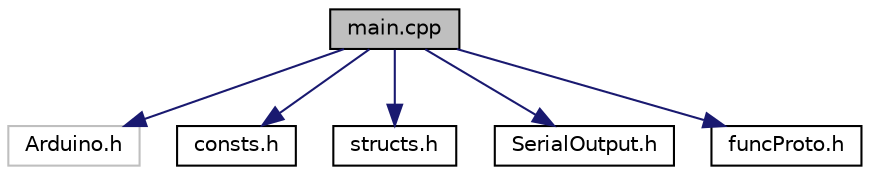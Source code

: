digraph "main.cpp"
{
 // LATEX_PDF_SIZE
  edge [fontname="Helvetica",fontsize="10",labelfontname="Helvetica",labelfontsize="10"];
  node [fontname="Helvetica",fontsize="10",shape=record];
  Node1 [label="main.cpp",height=0.2,width=0.4,color="black", fillcolor="grey75", style="filled", fontcolor="black",tooltip=" "];
  Node1 -> Node2 [color="midnightblue",fontsize="10",style="solid"];
  Node2 [label="Arduino.h",height=0.2,width=0.4,color="grey75", fillcolor="white", style="filled",tooltip=" "];
  Node1 -> Node3 [color="midnightblue",fontsize="10",style="solid"];
  Node3 [label="consts.h",height=0.2,width=0.4,color="black", fillcolor="white", style="filled",URL="$consts_8h.html",tooltip=" "];
  Node1 -> Node4 [color="midnightblue",fontsize="10",style="solid"];
  Node4 [label="structs.h",height=0.2,width=0.4,color="black", fillcolor="white", style="filled",URL="$structs_8h.html",tooltip=" "];
  Node1 -> Node5 [color="midnightblue",fontsize="10",style="solid"];
  Node5 [label="SerialOutput.h",height=0.2,width=0.4,color="black", fillcolor="white", style="filled",URL="$SerialOutput_8h.html",tooltip=" "];
  Node1 -> Node6 [color="midnightblue",fontsize="10",style="solid"];
  Node6 [label="funcProto.h",height=0.2,width=0.4,color="black", fillcolor="white", style="filled",URL="$funcProto_8h.html",tooltip=" "];
}
